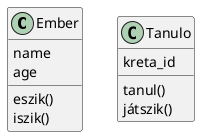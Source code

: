 
@startuml
class Ember {
    name
    age
    eszik()
    iszik()
}
class Tanulo{
    kreta_id
    tanul()
    játszik()
}

@enduml

